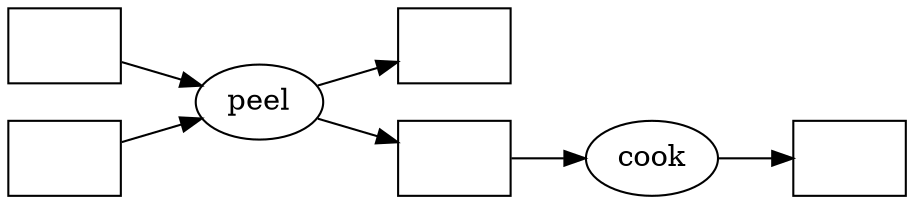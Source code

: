 digraph g {
  rankdir=LR;
  raw_carrots [image="images/raw-carrots-thumb.png", label="", shape=box];
  peeled_carrots [image="images/peeled-carrots-thumb.png", label="", shape=box];
  raw_potatoes [image="images/raw-potatoes-thumb.png", label="", shape=box];
  peeled_potatoes [image="images/peeled-potatoes-thumb.png", label="", shape=box];
  cooked_potatoes [image="images/cooked-potatoes-thumb.png", label="", shape=box];
  raw_carrots -> peel -> peeled_carrots;
  raw_potatoes -> peel -> peeled_potatoes -> cook -> cooked_potatoes;
}
